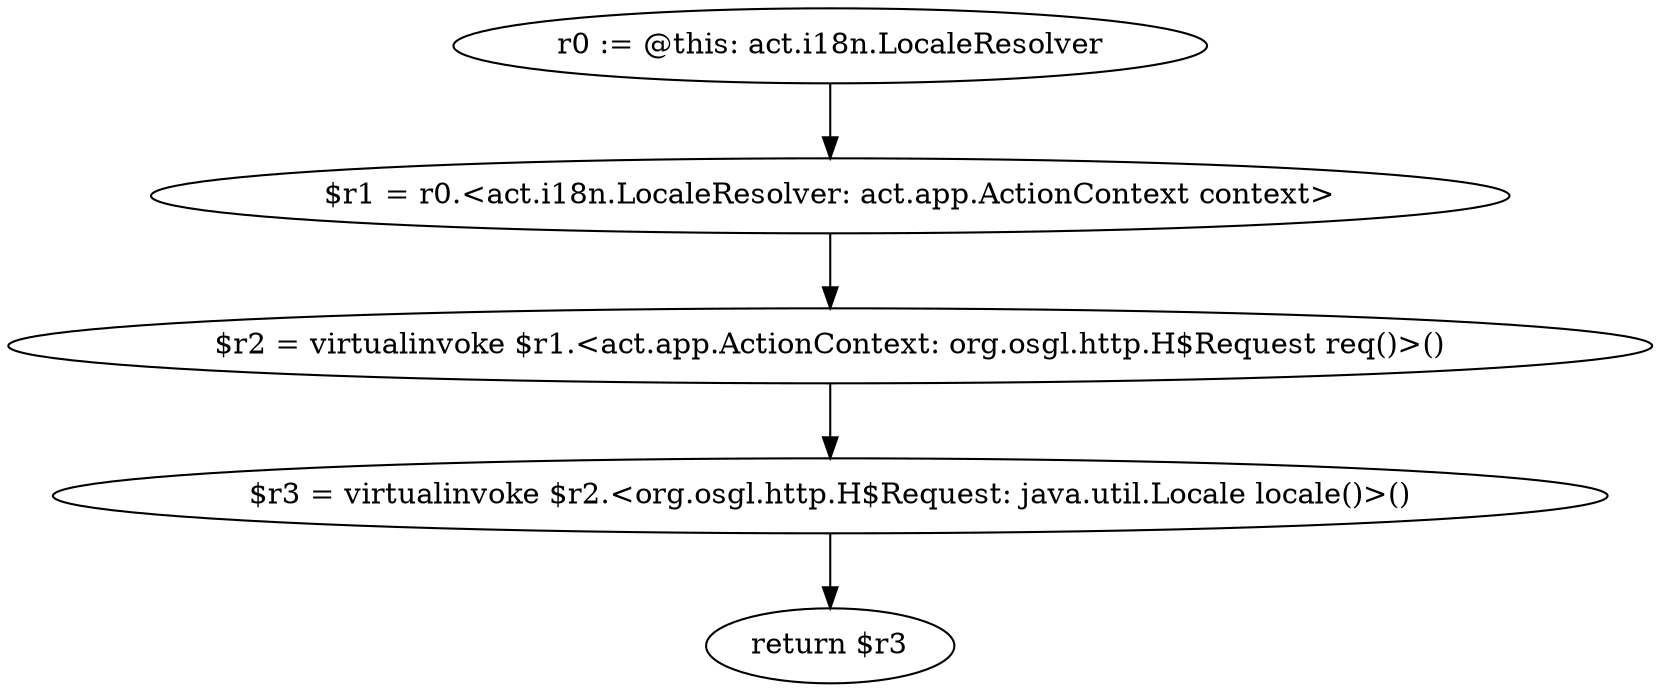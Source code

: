 digraph "unitGraph" {
    "r0 := @this: act.i18n.LocaleResolver"
    "$r1 = r0.<act.i18n.LocaleResolver: act.app.ActionContext context>"
    "$r2 = virtualinvoke $r1.<act.app.ActionContext: org.osgl.http.H$Request req()>()"
    "$r3 = virtualinvoke $r2.<org.osgl.http.H$Request: java.util.Locale locale()>()"
    "return $r3"
    "r0 := @this: act.i18n.LocaleResolver"->"$r1 = r0.<act.i18n.LocaleResolver: act.app.ActionContext context>";
    "$r1 = r0.<act.i18n.LocaleResolver: act.app.ActionContext context>"->"$r2 = virtualinvoke $r1.<act.app.ActionContext: org.osgl.http.H$Request req()>()";
    "$r2 = virtualinvoke $r1.<act.app.ActionContext: org.osgl.http.H$Request req()>()"->"$r3 = virtualinvoke $r2.<org.osgl.http.H$Request: java.util.Locale locale()>()";
    "$r3 = virtualinvoke $r2.<org.osgl.http.H$Request: java.util.Locale locale()>()"->"return $r3";
}
